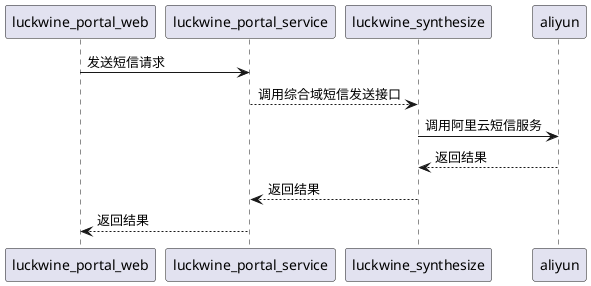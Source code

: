 @startuml
luckwine_portal_web -> luckwine_portal_service: 发送短信请求
luckwine_portal_service --> luckwine_synthesize: 调用综合域短信发送接口

luckwine_synthesize -> aliyun: 调用阿里云短信服务
luckwine_synthesize <-- aliyun: 返回结果

luckwine_portal_service <-- luckwine_synthesize: 返回结果
luckwine_portal_web <-- luckwine_portal_service: 返回结果
@enduml